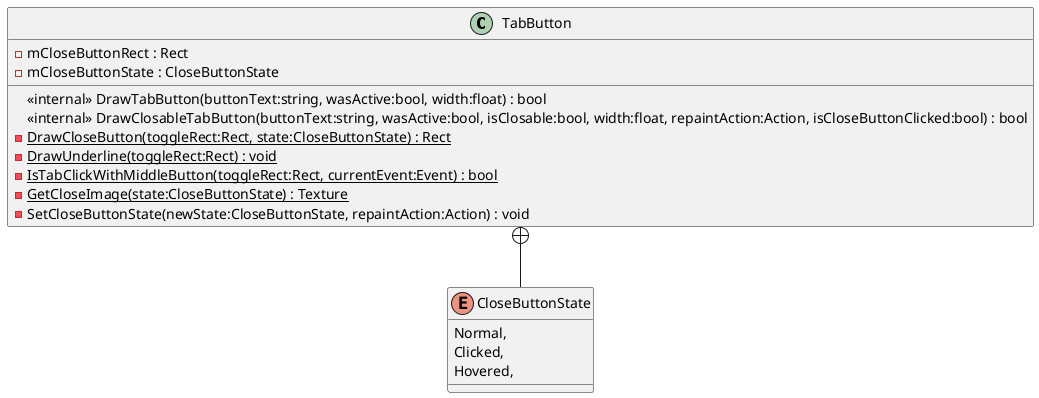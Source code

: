 @startuml
class TabButton {
    <<internal>> DrawTabButton(buttonText:string, wasActive:bool, width:float) : bool
    <<internal>> DrawClosableTabButton(buttonText:string, wasActive:bool, isClosable:bool, width:float, repaintAction:Action, isCloseButtonClicked:bool) : bool
    {static} - DrawCloseButton(toggleRect:Rect, state:CloseButtonState) : Rect
    {static} - DrawUnderline(toggleRect:Rect) : void
    {static} - IsTabClickWithMiddleButton(toggleRect:Rect, currentEvent:Event) : bool
    {static} - GetCloseImage(state:CloseButtonState) : Texture
    - SetCloseButtonState(newState:CloseButtonState, repaintAction:Action) : void
    - mCloseButtonRect : Rect
    - mCloseButtonState : CloseButtonState
}
enum CloseButtonState {
    Normal,
    Clicked,
    Hovered,
}
TabButton +-- CloseButtonState
@enduml
